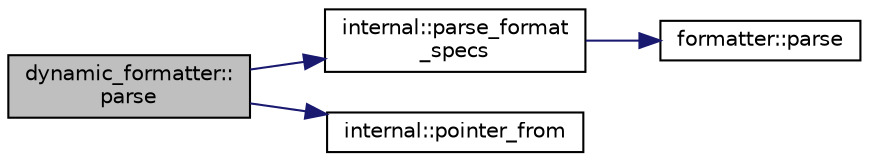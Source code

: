 digraph "dynamic_formatter::parse"
{
  edge [fontname="Helvetica",fontsize="10",labelfontname="Helvetica",labelfontsize="10"];
  node [fontname="Helvetica",fontsize="10",shape=record];
  rankdir="LR";
  Node1 [label="dynamic_formatter::\lparse",height=0.2,width=0.4,color="black", fillcolor="grey75", style="filled" fontcolor="black"];
  Node1 -> Node2 [color="midnightblue",fontsize="10",style="solid",fontname="Helvetica"];
  Node2 [label="internal::parse_format\l_specs",height=0.2,width=0.4,color="black", fillcolor="white", style="filled",URL="$namespaceinternal.html#ac21f85f51ec37023df70a5a8288130d7"];
  Node2 -> Node3 [color="midnightblue",fontsize="10",style="solid",fontname="Helvetica"];
  Node3 [label="formatter::parse",height=0.2,width=0.4,color="black", fillcolor="white", style="filled",URL="$structformatter.html#ab38951e604996ba856509a99ddb5c50a"];
  Node1 -> Node4 [color="midnightblue",fontsize="10",style="solid",fontname="Helvetica"];
  Node4 [label="internal::pointer_from",height=0.2,width=0.4,color="black", fillcolor="white", style="filled",URL="$namespaceinternal.html#af2847d65bcda093de54229cfc396c072"];
}
